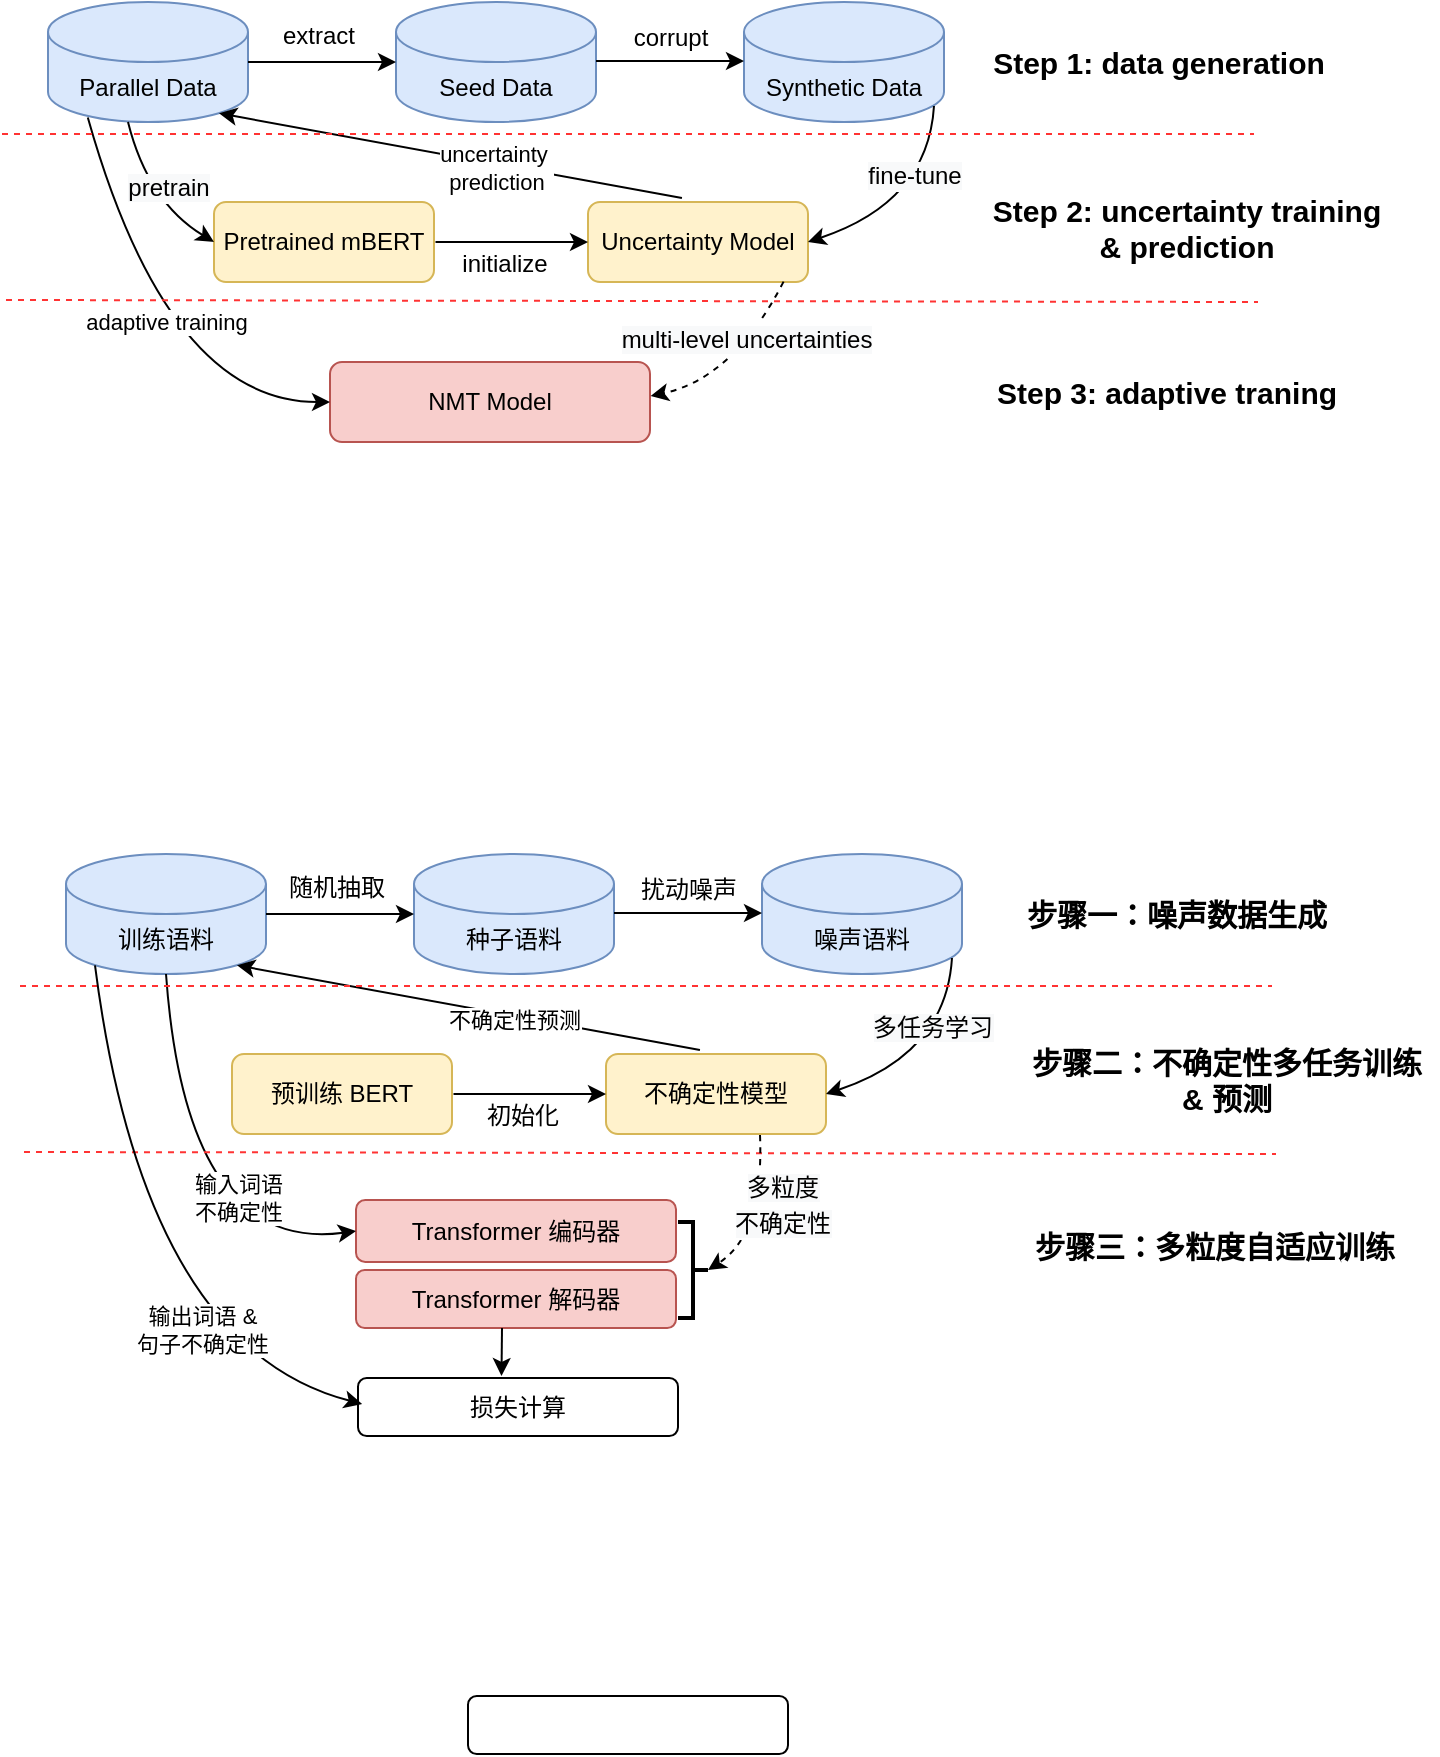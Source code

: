 <mxfile version="21.1.8" type="github">
  <diagram id="XSZD9BSyhmBb0wp4Pm1U" name="第 1 页">
    <mxGraphModel dx="954" dy="507" grid="0" gridSize="10" guides="1" tooltips="1" connect="1" arrows="1" fold="1" page="1" pageScale="1" pageWidth="827" pageHeight="1169" math="0" shadow="0">
      <root>
        <mxCell id="0" />
        <mxCell id="1" parent="0" />
        <mxCell id="0xg7Uc1ugJluwT9oKRFj-1" value="Parallel Data" style="shape=cylinder3;whiteSpace=wrap;html=1;boundedLbl=1;backgroundOutline=1;size=15;fillColor=#dae8fc;strokeColor=#6c8ebf;" parent="1" vertex="1">
          <mxGeometry x="116" y="180" width="100" height="60" as="geometry" />
        </mxCell>
        <mxCell id="0xg7Uc1ugJluwT9oKRFj-2" value="Seed Data" style="shape=cylinder3;whiteSpace=wrap;html=1;boundedLbl=1;backgroundOutline=1;size=15;fillColor=#dae8fc;strokeColor=#6c8ebf;" parent="1" vertex="1">
          <mxGeometry x="290" y="180" width="100" height="60" as="geometry" />
        </mxCell>
        <mxCell id="0xg7Uc1ugJluwT9oKRFj-3" value="Synthetic Data" style="shape=cylinder3;whiteSpace=wrap;html=1;boundedLbl=1;backgroundOutline=1;size=15;fillColor=#dae8fc;strokeColor=#6c8ebf;" parent="1" vertex="1">
          <mxGeometry x="464" y="180" width="100" height="60" as="geometry" />
        </mxCell>
        <mxCell id="0xg7Uc1ugJluwT9oKRFj-4" value="Pretrained mBERT" style="rounded=1;whiteSpace=wrap;html=1;fillColor=#fff2cc;strokeColor=#d6b656;" parent="1" vertex="1">
          <mxGeometry x="199" y="280" width="110" height="40" as="geometry" />
        </mxCell>
        <mxCell id="0xg7Uc1ugJluwT9oKRFj-6" value="NMT Model" style="rounded=1;whiteSpace=wrap;html=1;fillColor=#f8cecc;strokeColor=#b85450;" parent="1" vertex="1">
          <mxGeometry x="257" y="360" width="160" height="40" as="geometry" />
        </mxCell>
        <mxCell id="0xg7Uc1ugJluwT9oKRFj-7" value="Uncertainty Model" style="rounded=1;whiteSpace=wrap;html=1;fillColor=#fff2cc;strokeColor=#d6b656;" parent="1" vertex="1">
          <mxGeometry x="386" y="280" width="110" height="40" as="geometry" />
        </mxCell>
        <mxCell id="0xg7Uc1ugJluwT9oKRFj-8" value="" style="endArrow=classic;html=1;rounded=0;exitX=1;exitY=0.5;exitDx=0;exitDy=0;exitPerimeter=0;entryX=0;entryY=0.5;entryDx=0;entryDy=0;entryPerimeter=0;" parent="1" source="0xg7Uc1ugJluwT9oKRFj-1" target="0xg7Uc1ugJluwT9oKRFj-2" edge="1">
          <mxGeometry width="50" height="50" relative="1" as="geometry">
            <mxPoint x="306" y="400" as="sourcePoint" />
            <mxPoint x="356" y="350" as="targetPoint" />
          </mxGeometry>
        </mxCell>
        <mxCell id="0xg7Uc1ugJluwT9oKRFj-9" value="" style="endArrow=classic;html=1;rounded=0;exitX=1;exitY=0.5;exitDx=0;exitDy=0;exitPerimeter=0;entryX=0;entryY=0.5;entryDx=0;entryDy=0;entryPerimeter=0;" parent="1" edge="1">
          <mxGeometry width="50" height="50" relative="1" as="geometry">
            <mxPoint x="390" y="209.5" as="sourcePoint" />
            <mxPoint x="464" y="209.5" as="targetPoint" />
          </mxGeometry>
        </mxCell>
        <mxCell id="0xg7Uc1ugJluwT9oKRFj-12" value="" style="endArrow=classic;html=1;rounded=0;exitX=0.5;exitY=1;exitDx=0;exitDy=0;exitPerimeter=0;entryX=0;entryY=0.5;entryDx=0;entryDy=0;" parent="1" target="0xg7Uc1ugJluwT9oKRFj-7" edge="1">
          <mxGeometry width="50" height="50" relative="1" as="geometry">
            <mxPoint x="309.75" y="300" as="sourcePoint" />
            <mxPoint x="370.25" y="340" as="targetPoint" />
          </mxGeometry>
        </mxCell>
        <mxCell id="0xg7Uc1ugJluwT9oKRFj-15" value="" style="curved=1;endArrow=classic;html=1;rounded=0;entryX=0;entryY=0.5;entryDx=0;entryDy=0;exitX=0.199;exitY=0.963;exitDx=0;exitDy=0;exitPerimeter=0;" parent="1" source="0xg7Uc1ugJluwT9oKRFj-1" target="0xg7Uc1ugJluwT9oKRFj-6" edge="1">
          <mxGeometry width="50" height="50" relative="1" as="geometry">
            <mxPoint x="136" y="240" as="sourcePoint" />
            <mxPoint x="316" y="420" as="targetPoint" />
            <Array as="points">
              <mxPoint x="176" y="380" />
            </Array>
          </mxGeometry>
        </mxCell>
        <mxCell id="0xg7Uc1ugJluwT9oKRFj-24" value="adaptive training" style="edgeLabel;html=1;align=center;verticalAlign=middle;resizable=0;points=[];" parent="0xg7Uc1ugJluwT9oKRFj-15" vertex="1" connectable="0">
          <mxGeometry x="-0.178" y="14" relative="1" as="geometry">
            <mxPoint y="15" as="offset" />
          </mxGeometry>
        </mxCell>
        <mxCell id="0xg7Uc1ugJluwT9oKRFj-16" value="" style="curved=1;endArrow=classic;html=1;rounded=0;entryX=1;entryY=0.5;entryDx=0;entryDy=0;exitX=0.95;exitY=0.867;exitDx=0;exitDy=0;exitPerimeter=0;" parent="1" source="0xg7Uc1ugJluwT9oKRFj-3" target="0xg7Uc1ugJluwT9oKRFj-7" edge="1">
          <mxGeometry width="50" height="50" relative="1" as="geometry">
            <mxPoint x="566" y="230" as="sourcePoint" />
            <mxPoint x="556" y="390" as="targetPoint" />
            <Array as="points">
              <mxPoint x="556" y="280" />
            </Array>
          </mxGeometry>
        </mxCell>
        <mxCell id="0xg7Uc1ugJluwT9oKRFj-29" value="&lt;span style=&quot;font-size: 12px; background-color: rgb(248, 249, 250);&quot;&gt;fine-tune&lt;/span&gt;" style="edgeLabel;html=1;align=center;verticalAlign=middle;resizable=0;points=[];" parent="0xg7Uc1ugJluwT9oKRFj-16" vertex="1" connectable="0">
          <mxGeometry x="-0.37" y="-8" relative="1" as="geometry">
            <mxPoint as="offset" />
          </mxGeometry>
        </mxCell>
        <mxCell id="0xg7Uc1ugJluwT9oKRFj-17" value="" style="endArrow=classic;html=1;rounded=0;exitX=0.427;exitY=-0.05;exitDx=0;exitDy=0;exitPerimeter=0;entryX=0.855;entryY=1;entryDx=0;entryDy=-4.35;entryPerimeter=0;" parent="1" source="0xg7Uc1ugJluwT9oKRFj-7" target="0xg7Uc1ugJluwT9oKRFj-1" edge="1">
          <mxGeometry width="50" height="50" relative="1" as="geometry">
            <mxPoint x="226" y="220" as="sourcePoint" />
            <mxPoint x="300" y="220" as="targetPoint" />
          </mxGeometry>
        </mxCell>
        <mxCell id="0xg7Uc1ugJluwT9oKRFj-26" value="uncertainty&amp;nbsp;&lt;br&gt;prediction" style="edgeLabel;html=1;align=center;verticalAlign=middle;resizable=0;points=[];" parent="0xg7Uc1ugJluwT9oKRFj-17" vertex="1" connectable="0">
          <mxGeometry x="0.073" y="-1" relative="1" as="geometry">
            <mxPoint x="31" y="8" as="offset" />
          </mxGeometry>
        </mxCell>
        <mxCell id="0xg7Uc1ugJluwT9oKRFj-18" value="" style="curved=1;endArrow=classic;html=1;rounded=0;entryX=0;entryY=0.5;entryDx=0;entryDy=0;" parent="1" target="0xg7Uc1ugJluwT9oKRFj-4" edge="1">
          <mxGeometry width="50" height="50" relative="1" as="geometry">
            <mxPoint x="156" y="240" as="sourcePoint" />
            <mxPoint x="280" y="380" as="targetPoint" />
            <Array as="points">
              <mxPoint x="166" y="280" />
            </Array>
          </mxGeometry>
        </mxCell>
        <mxCell id="0xg7Uc1ugJluwT9oKRFj-30" value="&lt;span style=&quot;font-size: 12px; background-color: rgb(248, 249, 250);&quot;&gt;pretrain&lt;/span&gt;" style="edgeLabel;html=1;align=center;verticalAlign=middle;resizable=0;points=[];" parent="0xg7Uc1ugJluwT9oKRFj-18" vertex="1" connectable="0">
          <mxGeometry x="-0.186" y="4" relative="1" as="geometry">
            <mxPoint x="8" y="2" as="offset" />
          </mxGeometry>
        </mxCell>
        <mxCell id="0xg7Uc1ugJluwT9oKRFj-19" value="extract" style="text;html=1;align=center;verticalAlign=middle;resizable=0;points=[];autosize=1;strokeColor=none;fillColor=none;" parent="1" vertex="1">
          <mxGeometry x="224" y="184" width="54" height="26" as="geometry" />
        </mxCell>
        <mxCell id="0xg7Uc1ugJluwT9oKRFj-20" value="corrupt" style="text;html=1;align=center;verticalAlign=middle;resizable=0;points=[];autosize=1;strokeColor=none;fillColor=none;" parent="1" vertex="1">
          <mxGeometry x="399" y="185" width="55" height="26" as="geometry" />
        </mxCell>
        <mxCell id="0xg7Uc1ugJluwT9oKRFj-27" value="initialize" style="text;html=1;align=center;verticalAlign=middle;resizable=0;points=[];autosize=1;strokeColor=none;fillColor=none;" parent="1" vertex="1">
          <mxGeometry x="309" y="296" width="70" height="30" as="geometry" />
        </mxCell>
        <mxCell id="0xg7Uc1ugJluwT9oKRFj-31" value="" style="endArrow=none;html=1;rounded=0;dashed=1;strokeColor=#FF3333;" parent="1" edge="1">
          <mxGeometry width="50" height="50" relative="1" as="geometry">
            <mxPoint x="93" y="246" as="sourcePoint" />
            <mxPoint x="719" y="246" as="targetPoint" />
          </mxGeometry>
        </mxCell>
        <mxCell id="0xg7Uc1ugJluwT9oKRFj-32" value="" style="endArrow=none;html=1;rounded=0;dashed=1;strokeColor=#FF3333;" parent="1" edge="1">
          <mxGeometry width="50" height="50" relative="1" as="geometry">
            <mxPoint x="95" y="329" as="sourcePoint" />
            <mxPoint x="721" y="330" as="targetPoint" />
          </mxGeometry>
        </mxCell>
        <mxCell id="0xg7Uc1ugJluwT9oKRFj-33" value="&lt;b&gt;&lt;font style=&quot;font-size: 15px;&quot;&gt;Step 1: data generation&lt;/font&gt;&lt;/b&gt;" style="text;html=1;align=center;verticalAlign=middle;resizable=0;points=[];autosize=1;strokeColor=none;fillColor=none;" parent="1" vertex="1">
          <mxGeometry x="579" y="195" width="184" height="30" as="geometry" />
        </mxCell>
        <mxCell id="0xg7Uc1ugJluwT9oKRFj-34" value="&lt;b&gt;&lt;font style=&quot;font-size: 15px;&quot;&gt;Step 2: uncertainty training&lt;br&gt;&amp;amp; prediction&lt;br&gt;&lt;/font&gt;&lt;/b&gt;" style="text;html=1;align=center;verticalAlign=middle;resizable=0;points=[];autosize=1;strokeColor=none;fillColor=none;" parent="1" vertex="1">
          <mxGeometry x="575" y="268" width="220" height="50" as="geometry" />
        </mxCell>
        <mxCell id="0xg7Uc1ugJluwT9oKRFj-35" value="&lt;b&gt;&lt;font style=&quot;font-size: 15px;&quot;&gt;Step 3: adaptive traning&lt;/font&gt;&lt;/b&gt;" style="text;html=1;align=center;verticalAlign=middle;resizable=0;points=[];autosize=1;strokeColor=none;fillColor=none;" parent="1" vertex="1">
          <mxGeometry x="581" y="360" width="188" height="30" as="geometry" />
        </mxCell>
        <mxCell id="0xg7Uc1ugJluwT9oKRFj-37" value="" style="curved=1;endArrow=classic;html=1;rounded=0;exitX=0.889;exitY=0.995;exitDx=0;exitDy=0;exitPerimeter=0;dashed=1;entryX=1.002;entryY=0.426;entryDx=0;entryDy=0;entryPerimeter=0;" parent="1" source="0xg7Uc1ugJluwT9oKRFj-7" target="0xg7Uc1ugJluwT9oKRFj-6" edge="1">
          <mxGeometry width="50" height="50" relative="1" as="geometry">
            <mxPoint x="469.0" y="320" as="sourcePoint" />
            <mxPoint x="421" y="377" as="targetPoint" />
            <Array as="points">
              <mxPoint x="459" y="368" />
            </Array>
          </mxGeometry>
        </mxCell>
        <mxCell id="0xg7Uc1ugJluwT9oKRFj-39" value="&lt;span style=&quot;font-size: 12px; background-color: rgb(248, 249, 250);&quot;&gt;multi-level uncertainties&lt;/span&gt;" style="edgeLabel;html=1;align=center;verticalAlign=middle;resizable=0;points=[];fontSize=15;spacing=1;" parent="0xg7Uc1ugJluwT9oKRFj-37" vertex="1" connectable="0">
          <mxGeometry x="-0.282" y="-3" relative="1" as="geometry">
            <mxPoint y="-3" as="offset" />
          </mxGeometry>
        </mxCell>
        <mxCell id="6FWmyRL8bJBdWvkpw0bI-28" value="训练语料" style="shape=cylinder3;whiteSpace=wrap;html=1;boundedLbl=1;backgroundOutline=1;size=15;fillColor=#dae8fc;strokeColor=#6c8ebf;" vertex="1" parent="1">
          <mxGeometry x="125" y="606" width="100" height="60" as="geometry" />
        </mxCell>
        <mxCell id="6FWmyRL8bJBdWvkpw0bI-29" value="种子语料" style="shape=cylinder3;whiteSpace=wrap;html=1;boundedLbl=1;backgroundOutline=1;size=15;fillColor=#dae8fc;strokeColor=#6c8ebf;" vertex="1" parent="1">
          <mxGeometry x="299" y="606" width="100" height="60" as="geometry" />
        </mxCell>
        <mxCell id="6FWmyRL8bJBdWvkpw0bI-30" value="噪声语料" style="shape=cylinder3;whiteSpace=wrap;html=1;boundedLbl=1;backgroundOutline=1;size=15;fillColor=#dae8fc;strokeColor=#6c8ebf;" vertex="1" parent="1">
          <mxGeometry x="473" y="606" width="100" height="60" as="geometry" />
        </mxCell>
        <mxCell id="6FWmyRL8bJBdWvkpw0bI-31" value="预训练 BERT" style="rounded=1;whiteSpace=wrap;html=1;fillColor=#fff2cc;strokeColor=#d6b656;" vertex="1" parent="1">
          <mxGeometry x="208" y="706" width="110" height="40" as="geometry" />
        </mxCell>
        <mxCell id="6FWmyRL8bJBdWvkpw0bI-32" value="Transformer 编码器" style="rounded=1;whiteSpace=wrap;html=1;fillColor=#f8cecc;strokeColor=#b85450;" vertex="1" parent="1">
          <mxGeometry x="270" y="779" width="160" height="31" as="geometry" />
        </mxCell>
        <mxCell id="6FWmyRL8bJBdWvkpw0bI-33" value="不确定性模型" style="rounded=1;whiteSpace=wrap;html=1;fillColor=#fff2cc;strokeColor=#d6b656;" vertex="1" parent="1">
          <mxGeometry x="395" y="706" width="110" height="40" as="geometry" />
        </mxCell>
        <mxCell id="6FWmyRL8bJBdWvkpw0bI-34" value="" style="endArrow=classic;html=1;rounded=0;exitX=1;exitY=0.5;exitDx=0;exitDy=0;exitPerimeter=0;entryX=0;entryY=0.5;entryDx=0;entryDy=0;entryPerimeter=0;" edge="1" parent="1" source="6FWmyRL8bJBdWvkpw0bI-28" target="6FWmyRL8bJBdWvkpw0bI-29">
          <mxGeometry width="50" height="50" relative="1" as="geometry">
            <mxPoint x="315" y="826" as="sourcePoint" />
            <mxPoint x="365" y="776" as="targetPoint" />
          </mxGeometry>
        </mxCell>
        <mxCell id="6FWmyRL8bJBdWvkpw0bI-35" value="" style="endArrow=classic;html=1;rounded=0;exitX=1;exitY=0.5;exitDx=0;exitDy=0;exitPerimeter=0;entryX=0;entryY=0.5;entryDx=0;entryDy=0;entryPerimeter=0;" edge="1" parent="1">
          <mxGeometry width="50" height="50" relative="1" as="geometry">
            <mxPoint x="399" y="635.5" as="sourcePoint" />
            <mxPoint x="473" y="635.5" as="targetPoint" />
          </mxGeometry>
        </mxCell>
        <mxCell id="6FWmyRL8bJBdWvkpw0bI-36" value="" style="endArrow=classic;html=1;rounded=0;exitX=0.5;exitY=1;exitDx=0;exitDy=0;exitPerimeter=0;entryX=0;entryY=0.5;entryDx=0;entryDy=0;" edge="1" parent="1" target="6FWmyRL8bJBdWvkpw0bI-33">
          <mxGeometry width="50" height="50" relative="1" as="geometry">
            <mxPoint x="318.75" y="726" as="sourcePoint" />
            <mxPoint x="379.25" y="766" as="targetPoint" />
          </mxGeometry>
        </mxCell>
        <mxCell id="6FWmyRL8bJBdWvkpw0bI-37" value="" style="curved=1;endArrow=classic;html=1;rounded=0;entryX=0;entryY=0.5;entryDx=0;entryDy=0;exitX=0.5;exitY=1;exitDx=0;exitDy=0;exitPerimeter=0;" edge="1" parent="1" source="6FWmyRL8bJBdWvkpw0bI-28" target="6FWmyRL8bJBdWvkpw0bI-32">
          <mxGeometry width="50" height="50" relative="1" as="geometry">
            <mxPoint x="145" y="666" as="sourcePoint" />
            <mxPoint x="325" y="846" as="targetPoint" />
            <Array as="points">
              <mxPoint x="185" y="806" />
            </Array>
          </mxGeometry>
        </mxCell>
        <mxCell id="6FWmyRL8bJBdWvkpw0bI-38" value="输入词语&lt;br&gt;不确定性" style="edgeLabel;html=1;align=center;verticalAlign=middle;resizable=0;points=[];" vertex="1" connectable="0" parent="6FWmyRL8bJBdWvkpw0bI-37">
          <mxGeometry x="-0.178" y="14" relative="1" as="geometry">
            <mxPoint x="15" y="20" as="offset" />
          </mxGeometry>
        </mxCell>
        <mxCell id="6FWmyRL8bJBdWvkpw0bI-39" value="" style="curved=1;endArrow=classic;html=1;rounded=0;entryX=1;entryY=0.5;entryDx=0;entryDy=0;exitX=0.95;exitY=0.867;exitDx=0;exitDy=0;exitPerimeter=0;" edge="1" parent="1" source="6FWmyRL8bJBdWvkpw0bI-30" target="6FWmyRL8bJBdWvkpw0bI-33">
          <mxGeometry width="50" height="50" relative="1" as="geometry">
            <mxPoint x="575" y="656" as="sourcePoint" />
            <mxPoint x="565" y="816" as="targetPoint" />
            <Array as="points">
              <mxPoint x="565" y="706" />
            </Array>
          </mxGeometry>
        </mxCell>
        <mxCell id="6FWmyRL8bJBdWvkpw0bI-40" value="&lt;span style=&quot;font-size: 12px; background-color: rgb(248, 249, 250);&quot;&gt;多任务学习&lt;/span&gt;" style="edgeLabel;html=1;align=center;verticalAlign=middle;resizable=0;points=[];" vertex="1" connectable="0" parent="6FWmyRL8bJBdWvkpw0bI-39">
          <mxGeometry x="-0.37" y="-8" relative="1" as="geometry">
            <mxPoint as="offset" />
          </mxGeometry>
        </mxCell>
        <mxCell id="6FWmyRL8bJBdWvkpw0bI-41" value="" style="endArrow=classic;html=1;rounded=0;exitX=0.427;exitY=-0.05;exitDx=0;exitDy=0;exitPerimeter=0;entryX=0.855;entryY=1;entryDx=0;entryDy=-4.35;entryPerimeter=0;" edge="1" parent="1" source="6FWmyRL8bJBdWvkpw0bI-33" target="6FWmyRL8bJBdWvkpw0bI-28">
          <mxGeometry width="50" height="50" relative="1" as="geometry">
            <mxPoint x="235" y="646" as="sourcePoint" />
            <mxPoint x="309" y="646" as="targetPoint" />
          </mxGeometry>
        </mxCell>
        <mxCell id="6FWmyRL8bJBdWvkpw0bI-42" value="不确定性预测" style="edgeLabel;html=1;align=center;verticalAlign=middle;resizable=0;points=[];" vertex="1" connectable="0" parent="6FWmyRL8bJBdWvkpw0bI-41">
          <mxGeometry x="0.073" y="-1" relative="1" as="geometry">
            <mxPoint x="31" y="8" as="offset" />
          </mxGeometry>
        </mxCell>
        <mxCell id="6FWmyRL8bJBdWvkpw0bI-45" value="随机抽取" style="text;html=1;align=center;verticalAlign=middle;resizable=0;points=[];autosize=1;strokeColor=none;fillColor=none;" vertex="1" parent="1">
          <mxGeometry x="227" y="610" width="66" height="26" as="geometry" />
        </mxCell>
        <mxCell id="6FWmyRL8bJBdWvkpw0bI-46" value="扰动噪声" style="text;html=1;align=center;verticalAlign=middle;resizable=0;points=[];autosize=1;strokeColor=none;fillColor=none;" vertex="1" parent="1">
          <mxGeometry x="403" y="611" width="66" height="26" as="geometry" />
        </mxCell>
        <mxCell id="6FWmyRL8bJBdWvkpw0bI-47" value="初始化" style="text;html=1;align=center;verticalAlign=middle;resizable=0;points=[];autosize=1;strokeColor=none;fillColor=none;" vertex="1" parent="1">
          <mxGeometry x="326" y="724" width="54" height="26" as="geometry" />
        </mxCell>
        <mxCell id="6FWmyRL8bJBdWvkpw0bI-48" value="" style="endArrow=none;html=1;rounded=0;dashed=1;strokeColor=#FF3333;" edge="1" parent="1">
          <mxGeometry width="50" height="50" relative="1" as="geometry">
            <mxPoint x="102" y="672" as="sourcePoint" />
            <mxPoint x="728" y="672" as="targetPoint" />
          </mxGeometry>
        </mxCell>
        <mxCell id="6FWmyRL8bJBdWvkpw0bI-49" value="" style="endArrow=none;html=1;rounded=0;dashed=1;strokeColor=#FF3333;" edge="1" parent="1">
          <mxGeometry width="50" height="50" relative="1" as="geometry">
            <mxPoint x="104" y="755" as="sourcePoint" />
            <mxPoint x="730" y="756" as="targetPoint" />
          </mxGeometry>
        </mxCell>
        <mxCell id="6FWmyRL8bJBdWvkpw0bI-50" value="&lt;b&gt;&lt;font style=&quot;font-size: 15px;&quot;&gt;步骤一：噪声数据生成&lt;/font&gt;&lt;/b&gt;" style="text;html=1;align=center;verticalAlign=middle;resizable=0;points=[];autosize=1;strokeColor=none;fillColor=none;" vertex="1" parent="1">
          <mxGeometry x="596" y="621" width="168" height="30" as="geometry" />
        </mxCell>
        <mxCell id="6FWmyRL8bJBdWvkpw0bI-51" value="&lt;b&gt;&lt;font style=&quot;font-size: 15px;&quot;&gt;步骤二：不确定性多任务训练&lt;br&gt;&amp;amp; 预测&lt;br&gt;&lt;/font&gt;&lt;/b&gt;" style="text;html=1;align=center;verticalAlign=middle;resizable=0;points=[];autosize=1;strokeColor=none;fillColor=none;" vertex="1" parent="1">
          <mxGeometry x="598" y="695" width="213" height="48" as="geometry" />
        </mxCell>
        <mxCell id="6FWmyRL8bJBdWvkpw0bI-52" value="&lt;b&gt;&lt;font style=&quot;font-size: 15px;&quot;&gt;步骤三：多粒度自适应训练&lt;/font&gt;&lt;/b&gt;" style="text;html=1;align=center;verticalAlign=middle;resizable=0;points=[];autosize=1;strokeColor=none;fillColor=none;" vertex="1" parent="1">
          <mxGeometry x="600" y="787" width="198" height="30" as="geometry" />
        </mxCell>
        <mxCell id="6FWmyRL8bJBdWvkpw0bI-53" value="" style="curved=1;endArrow=classic;html=1;rounded=0;exitX=0.7;exitY=1.013;exitDx=0;exitDy=0;dashed=1;entryX=0;entryY=0.5;entryDx=0;entryDy=0;entryPerimeter=0;exitPerimeter=0;" edge="1" parent="1" source="6FWmyRL8bJBdWvkpw0bI-33" target="6FWmyRL8bJBdWvkpw0bI-62">
          <mxGeometry width="50" height="50" relative="1" as="geometry">
            <mxPoint x="550.79" y="743" as="sourcePoint" />
            <mxPoint x="596" y="837.2" as="targetPoint" />
            <Array as="points">
              <mxPoint x="474" y="796" />
            </Array>
          </mxGeometry>
        </mxCell>
        <mxCell id="6FWmyRL8bJBdWvkpw0bI-54" value="&lt;span style=&quot;font-size: 12px; background-color: rgb(248, 249, 250);&quot;&gt;多粒度&lt;br&gt;不确定性&lt;/span&gt;" style="edgeLabel;html=1;align=center;verticalAlign=middle;resizable=0;points=[];fontSize=15;spacing=1;" vertex="1" connectable="0" parent="6FWmyRL8bJBdWvkpw0bI-53">
          <mxGeometry x="-0.282" y="-3" relative="1" as="geometry">
            <mxPoint x="13" y="4" as="offset" />
          </mxGeometry>
        </mxCell>
        <mxCell id="6FWmyRL8bJBdWvkpw0bI-56" value="Transformer 解码器" style="rounded=1;whiteSpace=wrap;html=1;fillColor=#f8cecc;strokeColor=#b85450;" vertex="1" parent="1">
          <mxGeometry x="270" y="814" width="160" height="29" as="geometry" />
        </mxCell>
        <mxCell id="6FWmyRL8bJBdWvkpw0bI-57" value="" style="endArrow=classic;html=1;rounded=0;" edge="1" parent="1">
          <mxGeometry width="50" height="50" relative="1" as="geometry">
            <mxPoint x="343" y="843" as="sourcePoint" />
            <mxPoint x="342.75" y="867" as="targetPoint" />
          </mxGeometry>
        </mxCell>
        <mxCell id="6FWmyRL8bJBdWvkpw0bI-58" value="损失计算" style="rounded=1;whiteSpace=wrap;html=1;" vertex="1" parent="1">
          <mxGeometry x="271" y="868" width="160" height="29" as="geometry" />
        </mxCell>
        <mxCell id="6FWmyRL8bJBdWvkpw0bI-59" value="" style="curved=1;endArrow=classic;html=1;rounded=0;exitX=0.145;exitY=1;exitDx=0;exitDy=-4.35;exitPerimeter=0;entryX=0.013;entryY=0.448;entryDx=0;entryDy=0;entryPerimeter=0;" edge="1" parent="1" source="6FWmyRL8bJBdWvkpw0bI-28" target="6FWmyRL8bJBdWvkpw0bI-58">
          <mxGeometry width="50" height="50" relative="1" as="geometry">
            <mxPoint x="160" y="666" as="sourcePoint" />
            <mxPoint x="267" y="878" as="targetPoint" />
            <Array as="points">
              <mxPoint x="164" y="853" />
            </Array>
          </mxGeometry>
        </mxCell>
        <mxCell id="6FWmyRL8bJBdWvkpw0bI-60" value="输出词语 &amp;amp;&lt;br&gt;句子不确定性" style="edgeLabel;html=1;align=center;verticalAlign=middle;resizable=0;points=[];" vertex="1" connectable="0" parent="6FWmyRL8bJBdWvkpw0bI-59">
          <mxGeometry x="-0.178" y="14" relative="1" as="geometry">
            <mxPoint x="23" y="59" as="offset" />
          </mxGeometry>
        </mxCell>
        <mxCell id="6FWmyRL8bJBdWvkpw0bI-61" value="" style="rounded=1;whiteSpace=wrap;html=1;" vertex="1" parent="1">
          <mxGeometry x="326" y="1027" width="160" height="29" as="geometry" />
        </mxCell>
        <mxCell id="6FWmyRL8bJBdWvkpw0bI-62" value="" style="strokeWidth=2;html=1;shape=mxgraph.flowchart.annotation_2;align=left;labelPosition=right;pointerEvents=1;rotation=-180;" vertex="1" parent="1">
          <mxGeometry x="431" y="790" width="15" height="48" as="geometry" />
        </mxCell>
      </root>
    </mxGraphModel>
  </diagram>
</mxfile>
